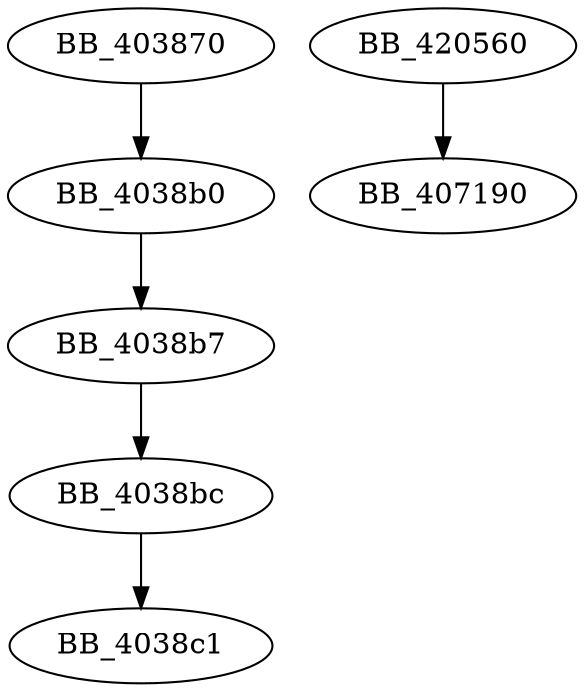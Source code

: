 DiGraph sub_403870{
BB_403870->BB_4038b0
BB_4038b0->BB_4038b7
BB_4038b7->BB_4038bc
BB_4038bc->BB_4038c1
BB_420560->BB_407190
}
